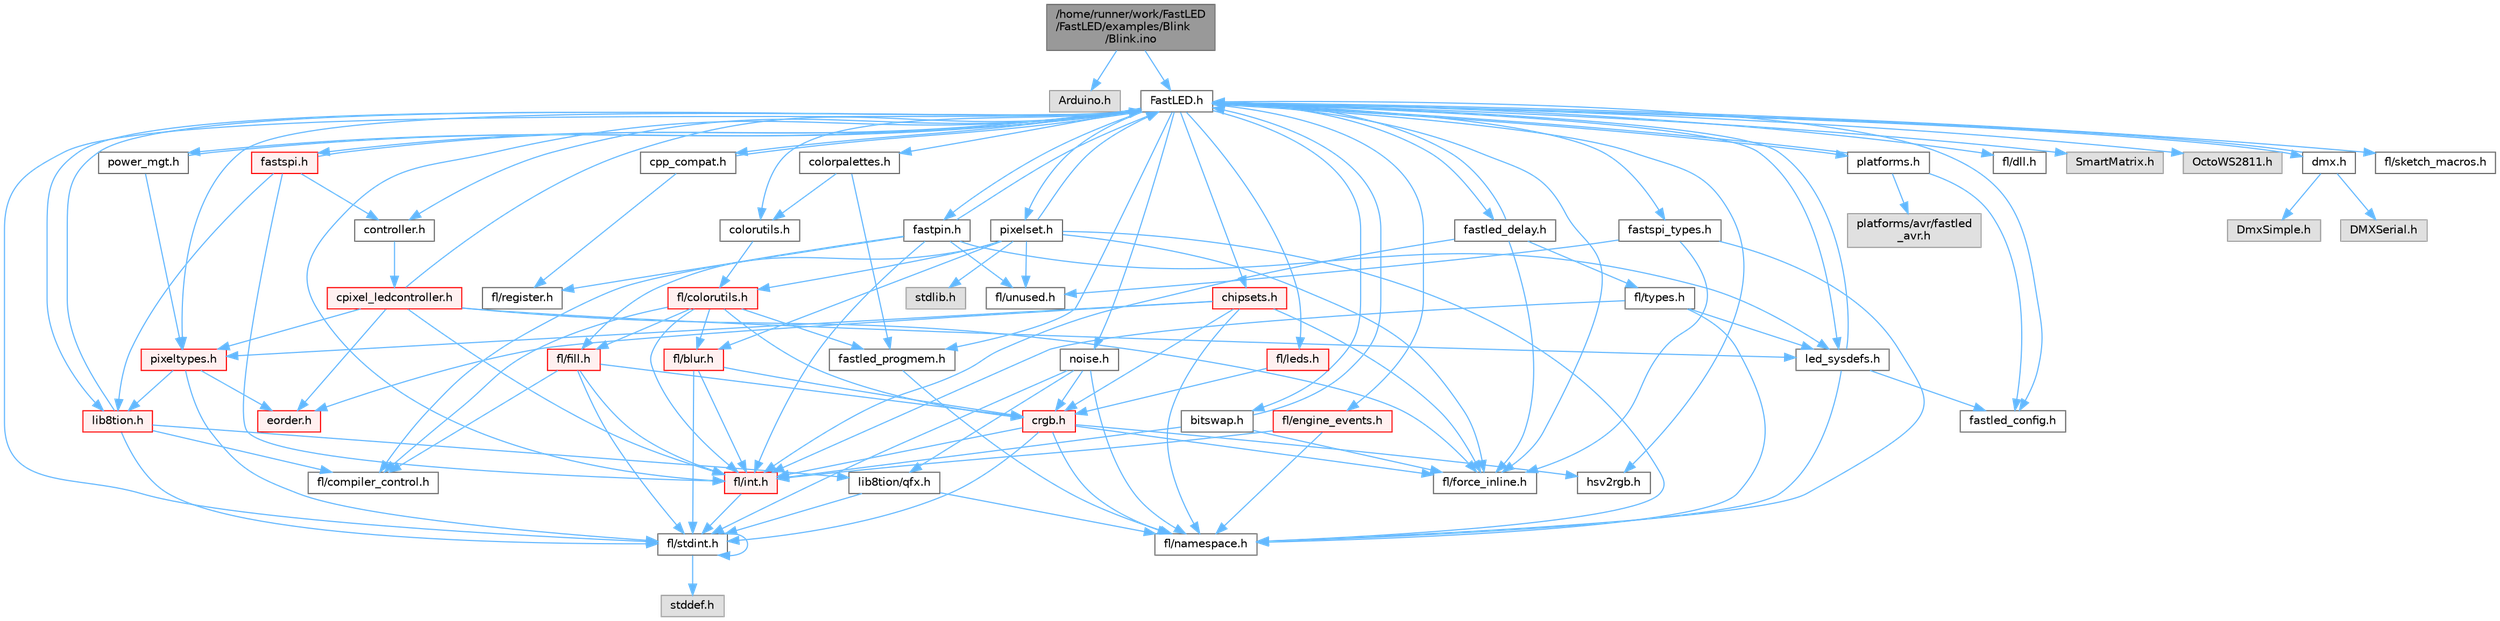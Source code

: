 digraph "/home/runner/work/FastLED/FastLED/examples/Blink/Blink.ino"
{
 // INTERACTIVE_SVG=YES
 // LATEX_PDF_SIZE
  bgcolor="transparent";
  edge [fontname=Helvetica,fontsize=10,labelfontname=Helvetica,labelfontsize=10];
  node [fontname=Helvetica,fontsize=10,shape=box,height=0.2,width=0.4];
  Node1 [id="Node000001",label="/home/runner/work/FastLED\l/FastLED/examples/Blink\l/Blink.ino",height=0.2,width=0.4,color="gray40", fillcolor="grey60", style="filled", fontcolor="black",tooltip="Blink the first LED of an LED strip."];
  Node1 -> Node2 [id="edge1_Node000001_Node000002",color="steelblue1",style="solid",tooltip=" "];
  Node2 [id="Node000002",label="Arduino.h",height=0.2,width=0.4,color="grey60", fillcolor="#E0E0E0", style="filled",tooltip=" "];
  Node1 -> Node3 [id="edge2_Node000001_Node000003",color="steelblue1",style="solid",tooltip=" "];
  Node3 [id="Node000003",label="FastLED.h",height=0.2,width=0.4,color="grey40", fillcolor="white", style="filled",URL="$db/d97/_fast_l_e_d_8h.html",tooltip="central include file for FastLED, defines the CFastLED class/object"];
  Node3 -> Node4 [id="edge3_Node000003_Node000004",color="steelblue1",style="solid",tooltip=" "];
  Node4 [id="Node000004",label="fl/stdint.h",height=0.2,width=0.4,color="grey40", fillcolor="white", style="filled",URL="$df/dd8/stdint_8h.html",tooltip=" "];
  Node4 -> Node5 [id="edge4_Node000004_Node000005",color="steelblue1",style="solid",tooltip=" "];
  Node5 [id="Node000005",label="stddef.h",height=0.2,width=0.4,color="grey60", fillcolor="#E0E0E0", style="filled",tooltip=" "];
  Node4 -> Node4 [id="edge5_Node000004_Node000004",color="steelblue1",style="solid",tooltip=" "];
  Node3 -> Node6 [id="edge6_Node000003_Node000006",color="steelblue1",style="solid",tooltip=" "];
  Node6 [id="Node000006",label="fl/dll.h",height=0.2,width=0.4,color="grey40", fillcolor="white", style="filled",URL="$d3/d4b/dll_8h.html",tooltip="FastLED dynamic library interface - lightweight header for external callers."];
  Node3 -> Node7 [id="edge7_Node000003_Node000007",color="steelblue1",style="solid",tooltip=" "];
  Node7 [id="Node000007",label="SmartMatrix.h",height=0.2,width=0.4,color="grey60", fillcolor="#E0E0E0", style="filled",tooltip=" "];
  Node3 -> Node8 [id="edge8_Node000003_Node000008",color="steelblue1",style="solid",tooltip=" "];
  Node8 [id="Node000008",label="OctoWS2811.h",height=0.2,width=0.4,color="grey60", fillcolor="#E0E0E0", style="filled",tooltip=" "];
  Node3 -> Node9 [id="edge9_Node000003_Node000009",color="steelblue1",style="solid",tooltip=" "];
  Node9 [id="Node000009",label="fl/force_inline.h",height=0.2,width=0.4,color="grey40", fillcolor="white", style="filled",URL="$d4/d64/force__inline_8h.html",tooltip=" "];
  Node3 -> Node10 [id="edge10_Node000003_Node000010",color="steelblue1",style="solid",tooltip=" "];
  Node10 [id="Node000010",label="cpp_compat.h",height=0.2,width=0.4,color="grey40", fillcolor="white", style="filled",URL="$d9/d13/cpp__compat_8h.html",tooltip="Compatibility functions based on C++ version."];
  Node10 -> Node3 [id="edge11_Node000010_Node000003",color="steelblue1",style="solid",tooltip=" "];
  Node10 -> Node11 [id="edge12_Node000010_Node000011",color="steelblue1",style="solid",tooltip=" "];
  Node11 [id="Node000011",label="fl/register.h",height=0.2,width=0.4,color="grey40", fillcolor="white", style="filled",URL="$df/d80/register_8h.html",tooltip=" "];
  Node3 -> Node12 [id="edge13_Node000003_Node000012",color="steelblue1",style="solid",tooltip=" "];
  Node12 [id="Node000012",label="fastled_config.h",height=0.2,width=0.4,color="grey40", fillcolor="white", style="filled",URL="$d5/d11/fastled__config_8h.html",tooltip="Contains definitions that can be used to configure FastLED at compile time."];
  Node3 -> Node13 [id="edge14_Node000003_Node000013",color="steelblue1",style="solid",tooltip=" "];
  Node13 [id="Node000013",label="led_sysdefs.h",height=0.2,width=0.4,color="grey40", fillcolor="white", style="filled",URL="$d9/d3e/led__sysdefs_8h.html",tooltip="Determines which platform system definitions to include."];
  Node13 -> Node3 [id="edge15_Node000013_Node000003",color="steelblue1",style="solid",tooltip=" "];
  Node13 -> Node12 [id="edge16_Node000013_Node000012",color="steelblue1",style="solid",tooltip=" "];
  Node13 -> Node14 [id="edge17_Node000013_Node000014",color="steelblue1",style="solid",tooltip=" "];
  Node14 [id="Node000014",label="fl/namespace.h",height=0.2,width=0.4,color="grey40", fillcolor="white", style="filled",URL="$df/d2a/namespace_8h.html",tooltip="Implements the FastLED namespace macros."];
  Node3 -> Node15 [id="edge18_Node000003_Node000015",color="steelblue1",style="solid",tooltip=" "];
  Node15 [id="Node000015",label="fastled_delay.h",height=0.2,width=0.4,color="grey40", fillcolor="white", style="filled",URL="$d0/da8/fastled__delay_8h.html",tooltip="Utility functions and classes for managing delay cycles."];
  Node15 -> Node3 [id="edge19_Node000015_Node000003",color="steelblue1",style="solid",tooltip=" "];
  Node15 -> Node16 [id="edge20_Node000015_Node000016",color="steelblue1",style="solid",tooltip=" "];
  Node16 [id="Node000016",label="fl/types.h",height=0.2,width=0.4,color="grey40", fillcolor="white", style="filled",URL="$d7/da1/fl_2types_8h.html",tooltip=" "];
  Node16 -> Node14 [id="edge21_Node000016_Node000014",color="steelblue1",style="solid",tooltip=" "];
  Node16 -> Node17 [id="edge22_Node000016_Node000017",color="steelblue1",style="solid",tooltip=" "];
  Node17 [id="Node000017",label="fl/int.h",height=0.2,width=0.4,color="red", fillcolor="#FFF0F0", style="filled",URL="$d3/d7e/int_8h.html",tooltip=" "];
  Node17 -> Node4 [id="edge23_Node000017_Node000004",color="steelblue1",style="solid",tooltip=" "];
  Node16 -> Node13 [id="edge24_Node000016_Node000013",color="steelblue1",style="solid",tooltip=" "];
  Node15 -> Node9 [id="edge25_Node000015_Node000009",color="steelblue1",style="solid",tooltip=" "];
  Node15 -> Node17 [id="edge26_Node000015_Node000017",color="steelblue1",style="solid",tooltip=" "];
  Node3 -> Node19 [id="edge27_Node000003_Node000019",color="steelblue1",style="solid",tooltip=" "];
  Node19 [id="Node000019",label="bitswap.h",height=0.2,width=0.4,color="grey40", fillcolor="white", style="filled",URL="$de/ded/bitswap_8h.html",tooltip="Functions for doing a rotation of bits/bytes used by parallel output."];
  Node19 -> Node3 [id="edge28_Node000019_Node000003",color="steelblue1",style="solid",tooltip=" "];
  Node19 -> Node9 [id="edge29_Node000019_Node000009",color="steelblue1",style="solid",tooltip=" "];
  Node19 -> Node17 [id="edge30_Node000019_Node000017",color="steelblue1",style="solid",tooltip=" "];
  Node3 -> Node20 [id="edge31_Node000003_Node000020",color="steelblue1",style="solid",tooltip=" "];
  Node20 [id="Node000020",label="controller.h",height=0.2,width=0.4,color="grey40", fillcolor="white", style="filled",URL="$d2/dd9/controller_8h.html",tooltip="deprecated: base definitions used by led controllers for writing out led data"];
  Node20 -> Node21 [id="edge32_Node000020_Node000021",color="steelblue1",style="solid",tooltip=" "];
  Node21 [id="Node000021",label="cpixel_ledcontroller.h",height=0.2,width=0.4,color="red", fillcolor="#FFF0F0", style="filled",URL="$d9/d57/cpixel__ledcontroller_8h.html",tooltip="defines the templated version of the CLEDController class"];
  Node21 -> Node3 [id="edge33_Node000021_Node000003",color="steelblue1",style="solid",tooltip=" "];
  Node21 -> Node13 [id="edge34_Node000021_Node000013",color="steelblue1",style="solid",tooltip=" "];
  Node21 -> Node22 [id="edge35_Node000021_Node000022",color="steelblue1",style="solid",tooltip=" "];
  Node22 [id="Node000022",label="pixeltypes.h",height=0.2,width=0.4,color="red", fillcolor="#FFF0F0", style="filled",URL="$d2/dba/pixeltypes_8h.html",tooltip="Includes defintions for RGB and HSV pixels."];
  Node22 -> Node4 [id="edge36_Node000022_Node000004",color="steelblue1",style="solid",tooltip=" "];
  Node22 -> Node23 [id="edge37_Node000022_Node000023",color="steelblue1",style="solid",tooltip=" "];
  Node23 [id="Node000023",label="lib8tion.h",height=0.2,width=0.4,color="red", fillcolor="#FFF0F0", style="filled",URL="$df/da5/lib8tion_8h.html",tooltip="Fast, efficient 8-bit math functions specifically designed for high-performance LED programming."];
  Node23 -> Node3 [id="edge38_Node000023_Node000003",color="steelblue1",style="solid",tooltip=" "];
  Node23 -> Node26 [id="edge39_Node000023_Node000026",color="steelblue1",style="solid",tooltip=" "];
  Node26 [id="Node000026",label="fl/compiler_control.h",height=0.2,width=0.4,color="grey40", fillcolor="white", style="filled",URL="$d4/d54/compiler__control_8h.html",tooltip=" "];
  Node23 -> Node4 [id="edge40_Node000023_Node000004",color="steelblue1",style="solid",tooltip=" "];
  Node23 -> Node28 [id="edge41_Node000023_Node000028",color="steelblue1",style="solid",tooltip=" "];
  Node28 [id="Node000028",label="lib8tion/qfx.h",height=0.2,width=0.4,color="grey40", fillcolor="white", style="filled",URL="$d2/d19/qfx_8h.html",tooltip=" "];
  Node28 -> Node4 [id="edge42_Node000028_Node000004",color="steelblue1",style="solid",tooltip=" "];
  Node28 -> Node14 [id="edge43_Node000028_Node000014",color="steelblue1",style="solid",tooltip=" "];
  Node22 -> Node83 [id="edge44_Node000022_Node000083",color="steelblue1",style="solid",tooltip=" "];
  Node83 [id="Node000083",label="eorder.h",height=0.2,width=0.4,color="red", fillcolor="#FFF0F0", style="filled",URL="$db/d07/eorder_8h.html",tooltip="Defines color channel ordering enumerations."];
  Node21 -> Node83 [id="edge45_Node000021_Node000083",color="steelblue1",style="solid",tooltip=" "];
  Node21 -> Node9 [id="edge46_Node000021_Node000009",color="steelblue1",style="solid",tooltip=" "];
  Node21 -> Node17 [id="edge47_Node000021_Node000017",color="steelblue1",style="solid",tooltip=" "];
  Node3 -> Node118 [id="edge48_Node000003_Node000118",color="steelblue1",style="solid",tooltip=" "];
  Node118 [id="Node000118",label="fastpin.h",height=0.2,width=0.4,color="grey40", fillcolor="white", style="filled",URL="$db/d65/fastpin_8h.html",tooltip="Class base definitions for defining fast pin access."];
  Node118 -> Node3 [id="edge49_Node000118_Node000003",color="steelblue1",style="solid",tooltip=" "];
  Node118 -> Node26 [id="edge50_Node000118_Node000026",color="steelblue1",style="solid",tooltip=" "];
  Node118 -> Node13 [id="edge51_Node000118_Node000013",color="steelblue1",style="solid",tooltip=" "];
  Node118 -> Node55 [id="edge52_Node000118_Node000055",color="steelblue1",style="solid",tooltip=" "];
  Node55 [id="Node000055",label="fl/unused.h",height=0.2,width=0.4,color="grey40", fillcolor="white", style="filled",URL="$d8/d4b/unused_8h.html",tooltip=" "];
  Node118 -> Node17 [id="edge53_Node000118_Node000017",color="steelblue1",style="solid",tooltip=" "];
  Node118 -> Node11 [id="edge54_Node000118_Node000011",color="steelblue1",style="solid",tooltip=" "];
  Node3 -> Node119 [id="edge55_Node000003_Node000119",color="steelblue1",style="solid",tooltip=" "];
  Node119 [id="Node000119",label="fastspi_types.h",height=0.2,width=0.4,color="grey40", fillcolor="white", style="filled",URL="$d2/ddb/fastspi__types_8h.html",tooltip="Data types and constants used by SPI interfaces."];
  Node119 -> Node9 [id="edge56_Node000119_Node000009",color="steelblue1",style="solid",tooltip=" "];
  Node119 -> Node14 [id="edge57_Node000119_Node000014",color="steelblue1",style="solid",tooltip=" "];
  Node119 -> Node55 [id="edge58_Node000119_Node000055",color="steelblue1",style="solid",tooltip=" "];
  Node3 -> Node120 [id="edge59_Node000003_Node000120",color="steelblue1",style="solid",tooltip=" "];
  Node120 [id="Node000120",label="dmx.h",height=0.2,width=0.4,color="grey40", fillcolor="white", style="filled",URL="$d3/de1/dmx_8h.html",tooltip="Defines the DMX512-based LED controllers."];
  Node120 -> Node3 [id="edge60_Node000120_Node000003",color="steelblue1",style="solid",tooltip=" "];
  Node120 -> Node121 [id="edge61_Node000120_Node000121",color="steelblue1",style="solid",tooltip=" "];
  Node121 [id="Node000121",label="DmxSimple.h",height=0.2,width=0.4,color="grey60", fillcolor="#E0E0E0", style="filled",tooltip=" "];
  Node120 -> Node122 [id="edge62_Node000120_Node000122",color="steelblue1",style="solid",tooltip=" "];
  Node122 [id="Node000122",label="DMXSerial.h",height=0.2,width=0.4,color="grey60", fillcolor="#E0E0E0", style="filled",tooltip=" "];
  Node3 -> Node123 [id="edge63_Node000003_Node000123",color="steelblue1",style="solid",tooltip=" "];
  Node123 [id="Node000123",label="platforms.h",height=0.2,width=0.4,color="grey40", fillcolor="white", style="filled",URL="$da/dc9/platforms_8h.html",tooltip="Determines which platforms headers to include."];
  Node123 -> Node3 [id="edge64_Node000123_Node000003",color="steelblue1",style="solid",tooltip=" "];
  Node123 -> Node12 [id="edge65_Node000123_Node000012",color="steelblue1",style="solid",tooltip=" "];
  Node123 -> Node124 [id="edge66_Node000123_Node000124",color="steelblue1",style="solid",tooltip=" "];
  Node124 [id="Node000124",label="platforms/avr/fastled\l_avr.h",height=0.2,width=0.4,color="grey60", fillcolor="#E0E0E0", style="filled",tooltip=" "];
  Node3 -> Node32 [id="edge67_Node000003_Node000032",color="steelblue1",style="solid",tooltip=" "];
  Node32 [id="Node000032",label="fastled_progmem.h",height=0.2,width=0.4,color="grey40", fillcolor="white", style="filled",URL="$df/dab/fastled__progmem_8h.html",tooltip="Wrapper definitions to allow seamless use of PROGMEM in environments that have it."];
  Node32 -> Node14 [id="edge68_Node000032_Node000014",color="steelblue1",style="solid",tooltip=" "];
  Node3 -> Node23 [id="edge69_Node000003_Node000023",color="steelblue1",style="solid",tooltip=" "];
  Node3 -> Node22 [id="edge70_Node000003_Node000022",color="steelblue1",style="solid",tooltip=" "];
  Node3 -> Node79 [id="edge71_Node000003_Node000079",color="steelblue1",style="solid",tooltip=" "];
  Node79 [id="Node000079",label="hsv2rgb.h",height=0.2,width=0.4,color="grey40", fillcolor="white", style="filled",URL="$de/d9a/hsv2rgb_8h.html",tooltip="Functions to convert from the HSV colorspace to the RGB colorspace."];
  Node3 -> Node125 [id="edge72_Node000003_Node000125",color="steelblue1",style="solid",tooltip=" "];
  Node125 [id="Node000125",label="colorutils.h",height=0.2,width=0.4,color="grey40", fillcolor="white", style="filled",URL="$d1/dfb/colorutils_8h.html",tooltip=" "];
  Node125 -> Node126 [id="edge73_Node000125_Node000126",color="steelblue1",style="solid",tooltip=" "];
  Node126 [id="Node000126",label="fl/colorutils.h",height=0.2,width=0.4,color="red", fillcolor="#FFF0F0", style="filled",URL="$d7/df9/fl_2colorutils_8h.html",tooltip="Utility functions for color fill, palettes, blending, and more."];
  Node126 -> Node17 [id="edge74_Node000126_Node000017",color="steelblue1",style="solid",tooltip=" "];
  Node126 -> Node75 [id="edge75_Node000126_Node000075",color="steelblue1",style="solid",tooltip=" "];
  Node75 [id="Node000075",label="crgb.h",height=0.2,width=0.4,color="red", fillcolor="#FFF0F0", style="filled",URL="$db/dd1/crgb_8h.html",tooltip="Defines the red, green, and blue (RGB) pixel struct."];
  Node75 -> Node4 [id="edge76_Node000075_Node000004",color="steelblue1",style="solid",tooltip=" "];
  Node75 -> Node17 [id="edge77_Node000075_Node000017",color="steelblue1",style="solid",tooltip=" "];
  Node75 -> Node14 [id="edge78_Node000075_Node000014",color="steelblue1",style="solid",tooltip=" "];
  Node75 -> Node9 [id="edge79_Node000075_Node000009",color="steelblue1",style="solid",tooltip=" "];
  Node75 -> Node79 [id="edge80_Node000075_Node000079",color="steelblue1",style="solid",tooltip=" "];
  Node126 -> Node32 [id="edge81_Node000126_Node000032",color="steelblue1",style="solid",tooltip=" "];
  Node126 -> Node127 [id="edge82_Node000126_Node000127",color="steelblue1",style="solid",tooltip=" "];
  Node127 [id="Node000127",label="fl/blur.h",height=0.2,width=0.4,color="red", fillcolor="#FFF0F0", style="filled",URL="$d4/df5/blur_8h.html",tooltip=" "];
  Node127 -> Node4 [id="edge83_Node000127_Node000004",color="steelblue1",style="solid",tooltip=" "];
  Node127 -> Node17 [id="edge84_Node000127_Node000017",color="steelblue1",style="solid",tooltip=" "];
  Node127 -> Node75 [id="edge85_Node000127_Node000075",color="steelblue1",style="solid",tooltip=" "];
  Node126 -> Node129 [id="edge86_Node000126_Node000129",color="steelblue1",style="solid",tooltip=" "];
  Node129 [id="Node000129",label="fl/fill.h",height=0.2,width=0.4,color="red", fillcolor="#FFF0F0", style="filled",URL="$d2/d78/fill_8h.html",tooltip=" "];
  Node129 -> Node75 [id="edge87_Node000129_Node000075",color="steelblue1",style="solid",tooltip=" "];
  Node129 -> Node17 [id="edge88_Node000129_Node000017",color="steelblue1",style="solid",tooltip=" "];
  Node129 -> Node4 [id="edge89_Node000129_Node000004",color="steelblue1",style="solid",tooltip=" "];
  Node129 -> Node26 [id="edge90_Node000129_Node000026",color="steelblue1",style="solid",tooltip=" "];
  Node126 -> Node26 [id="edge91_Node000126_Node000026",color="steelblue1",style="solid",tooltip=" "];
  Node3 -> Node130 [id="edge92_Node000003_Node000130",color="steelblue1",style="solid",tooltip=" "];
  Node130 [id="Node000130",label="pixelset.h",height=0.2,width=0.4,color="grey40", fillcolor="white", style="filled",URL="$d4/d46/pixelset_8h.html",tooltip="Declares classes for managing logical groups of LEDs."];
  Node130 -> Node9 [id="edge93_Node000130_Node000009",color="steelblue1",style="solid",tooltip=" "];
  Node130 -> Node14 [id="edge94_Node000130_Node000014",color="steelblue1",style="solid",tooltip=" "];
  Node130 -> Node55 [id="edge95_Node000130_Node000055",color="steelblue1",style="solid",tooltip=" "];
  Node130 -> Node126 [id="edge96_Node000130_Node000126",color="steelblue1",style="solid",tooltip=" "];
  Node130 -> Node129 [id="edge97_Node000130_Node000129",color="steelblue1",style="solid",tooltip=" "];
  Node130 -> Node127 [id="edge98_Node000130_Node000127",color="steelblue1",style="solid",tooltip=" "];
  Node130 -> Node3 [id="edge99_Node000130_Node000003",color="steelblue1",style="solid",tooltip=" "];
  Node130 -> Node52 [id="edge100_Node000130_Node000052",color="steelblue1",style="solid",tooltip=" "];
  Node52 [id="Node000052",label="stdlib.h",height=0.2,width=0.4,color="grey60", fillcolor="#E0E0E0", style="filled",tooltip=" "];
  Node3 -> Node131 [id="edge101_Node000003_Node000131",color="steelblue1",style="solid",tooltip=" "];
  Node131 [id="Node000131",label="colorpalettes.h",height=0.2,width=0.4,color="grey40", fillcolor="white", style="filled",URL="$dc/dcc/colorpalettes_8h.html",tooltip="Declarations for the predefined color palettes supplied by FastLED."];
  Node131 -> Node125 [id="edge102_Node000131_Node000125",color="steelblue1",style="solid",tooltip=" "];
  Node131 -> Node32 [id="edge103_Node000131_Node000032",color="steelblue1",style="solid",tooltip=" "];
  Node3 -> Node132 [id="edge104_Node000003_Node000132",color="steelblue1",style="solid",tooltip=" "];
  Node132 [id="Node000132",label="noise.h",height=0.2,width=0.4,color="grey40", fillcolor="white", style="filled",URL="$d1/d31/noise_8h.html",tooltip="Functions to generate and fill arrays with noise."];
  Node132 -> Node4 [id="edge105_Node000132_Node000004",color="steelblue1",style="solid",tooltip=" "];
  Node132 -> Node75 [id="edge106_Node000132_Node000075",color="steelblue1",style="solid",tooltip=" "];
  Node132 -> Node14 [id="edge107_Node000132_Node000014",color="steelblue1",style="solid",tooltip=" "];
  Node132 -> Node28 [id="edge108_Node000132_Node000028",color="steelblue1",style="solid",tooltip=" "];
  Node3 -> Node133 [id="edge109_Node000003_Node000133",color="steelblue1",style="solid",tooltip=" "];
  Node133 [id="Node000133",label="power_mgt.h",height=0.2,width=0.4,color="grey40", fillcolor="white", style="filled",URL="$dc/d5b/power__mgt_8h.html",tooltip="Functions to limit the power used by FastLED."];
  Node133 -> Node3 [id="edge110_Node000133_Node000003",color="steelblue1",style="solid",tooltip=" "];
  Node133 -> Node22 [id="edge111_Node000133_Node000022",color="steelblue1",style="solid",tooltip=" "];
  Node3 -> Node134 [id="edge112_Node000003_Node000134",color="steelblue1",style="solid",tooltip=" "];
  Node134 [id="Node000134",label="fastspi.h",height=0.2,width=0.4,color="red", fillcolor="#FFF0F0", style="filled",URL="$d6/ddc/fastspi_8h.html",tooltip="Serial peripheral interface (SPI) definitions per platform."];
  Node134 -> Node3 [id="edge113_Node000134_Node000003",color="steelblue1",style="solid",tooltip=" "];
  Node134 -> Node20 [id="edge114_Node000134_Node000020",color="steelblue1",style="solid",tooltip=" "];
  Node134 -> Node23 [id="edge115_Node000134_Node000023",color="steelblue1",style="solid",tooltip=" "];
  Node134 -> Node17 [id="edge116_Node000134_Node000017",color="steelblue1",style="solid",tooltip=" "];
  Node3 -> Node136 [id="edge117_Node000003_Node000136",color="steelblue1",style="solid",tooltip=" "];
  Node136 [id="Node000136",label="chipsets.h",height=0.2,width=0.4,color="red", fillcolor="#FFF0F0", style="filled",URL="$db/d66/chipsets_8h.html",tooltip="Contains the bulk of the definitions for the various LED chipsets supported."];
  Node136 -> Node22 [id="edge118_Node000136_Node000022",color="steelblue1",style="solid",tooltip=" "];
  Node136 -> Node9 [id="edge119_Node000136_Node000009",color="steelblue1",style="solid",tooltip=" "];
  Node136 -> Node75 [id="edge120_Node000136_Node000075",color="steelblue1",style="solid",tooltip=" "];
  Node136 -> Node83 [id="edge121_Node000136_Node000083",color="steelblue1",style="solid",tooltip=" "];
  Node136 -> Node14 [id="edge122_Node000136_Node000014",color="steelblue1",style="solid",tooltip=" "];
  Node3 -> Node94 [id="edge123_Node000003_Node000094",color="steelblue1",style="solid",tooltip=" "];
  Node94 [id="Node000094",label="fl/engine_events.h",height=0.2,width=0.4,color="red", fillcolor="#FFF0F0", style="filled",URL="$db/dc0/engine__events_8h.html",tooltip=" "];
  Node94 -> Node14 [id="edge124_Node000094_Node000014",color="steelblue1",style="solid",tooltip=" "];
  Node94 -> Node17 [id="edge125_Node000094_Node000017",color="steelblue1",style="solid",tooltip=" "];
  Node3 -> Node138 [id="edge126_Node000003_Node000138",color="steelblue1",style="solid",tooltip=" "];
  Node138 [id="Node000138",label="fl/leds.h",height=0.2,width=0.4,color="red", fillcolor="#FFF0F0", style="filled",URL="$da/d78/leds_8h.html",tooltip=" "];
  Node138 -> Node75 [id="edge127_Node000138_Node000075",color="steelblue1",style="solid",tooltip=" "];
  Node3 -> Node17 [id="edge128_Node000003_Node000017",color="steelblue1",style="solid",tooltip=" "];
  Node3 -> Node111 [id="edge129_Node000003_Node000111",color="steelblue1",style="solid",tooltip=" "];
  Node111 [id="Node000111",label="fl/sketch_macros.h",height=0.2,width=0.4,color="grey40", fillcolor="white", style="filled",URL="$d1/dbc/sketch__macros_8h.html",tooltip=" "];
}
